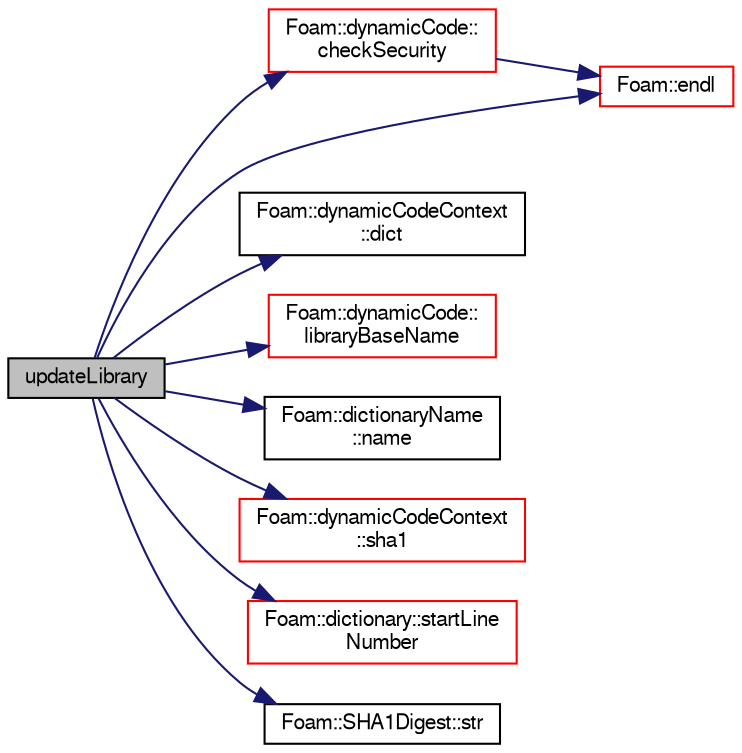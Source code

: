 digraph "updateLibrary"
{
  bgcolor="transparent";
  edge [fontname="FreeSans",fontsize="10",labelfontname="FreeSans",labelfontsize="10"];
  node [fontname="FreeSans",fontsize="10",shape=record];
  rankdir="LR";
  Node4 [label="updateLibrary",height=0.2,width=0.4,color="black", fillcolor="grey75", style="filled", fontcolor="black"];
  Node4 -> Node5 [color="midnightblue",fontsize="10",style="solid",fontname="FreeSans"];
  Node5 [label="Foam::dynamicCode::\lcheckSecurity",height=0.2,width=0.4,color="red",URL="$a26070.html#aa14fd6b7ed159a9d8491d861535358c7",tooltip="Check security for creating dynamic code. "];
  Node5 -> Node19 [color="midnightblue",fontsize="10",style="solid",fontname="FreeSans"];
  Node19 [label="Foam::endl",height=0.2,width=0.4,color="red",URL="$a21124.html#a2db8fe02a0d3909e9351bb4275b23ce4",tooltip="Add newline and flush stream. "];
  Node4 -> Node54 [color="midnightblue",fontsize="10",style="solid",fontname="FreeSans"];
  Node54 [label="Foam::dynamicCodeContext\l::dict",height=0.2,width=0.4,color="black",URL="$a26074.html#a19650e729ef6a0899b8fbe25f5238728",tooltip="Return the parent dictionary context. "];
  Node4 -> Node19 [color="midnightblue",fontsize="10",style="solid",fontname="FreeSans"];
  Node4 -> Node55 [color="midnightblue",fontsize="10",style="solid",fontname="FreeSans"];
  Node55 [label="Foam::dynamicCode::\llibraryBaseName",height=0.2,width=0.4,color="red",URL="$a26070.html#a916018c74c652d330ed74ee6881e6af5",tooltip="Return the library basename without leading &#39;lib&#39; or trailing &#39;.so&#39;. "];
  Node4 -> Node48 [color="midnightblue",fontsize="10",style="solid",fontname="FreeSans"];
  Node48 [label="Foam::dictionaryName\l::name",height=0.2,width=0.4,color="black",URL="$a26010.html#aba53f1f9c8fadfa65f4099af10df348c",tooltip="Return the dictionary name. "];
  Node4 -> Node90 [color="midnightblue",fontsize="10",style="solid",fontname="FreeSans"];
  Node90 [label="Foam::dynamicCodeContext\l::sha1",height=0.2,width=0.4,color="red",URL="$a26074.html#a974a2cf42034ac3b2c83cb1b2d8aaf90",tooltip="Return SHA1 digest calculated from include, options, code. "];
  Node4 -> Node93 [color="midnightblue",fontsize="10",style="solid",fontname="FreeSans"];
  Node93 [label="Foam::dictionary::startLine\lNumber",height=0.2,width=0.4,color="red",URL="$a26014.html#ae600f44c2d45e1a41238ffe3a3bcd102",tooltip="Return line number of first token in dictionary. "];
  Node4 -> Node97 [color="midnightblue",fontsize="10",style="solid",fontname="FreeSans"];
  Node97 [label="Foam::SHA1Digest::str",height=0.2,width=0.4,color="black",URL="$a27738.html#a54b4852f18f7bd8faf4abaa89f86dc5d",tooltip="Return (40-byte) text representation, optionally with &#39;_&#39; prefix. "];
}
